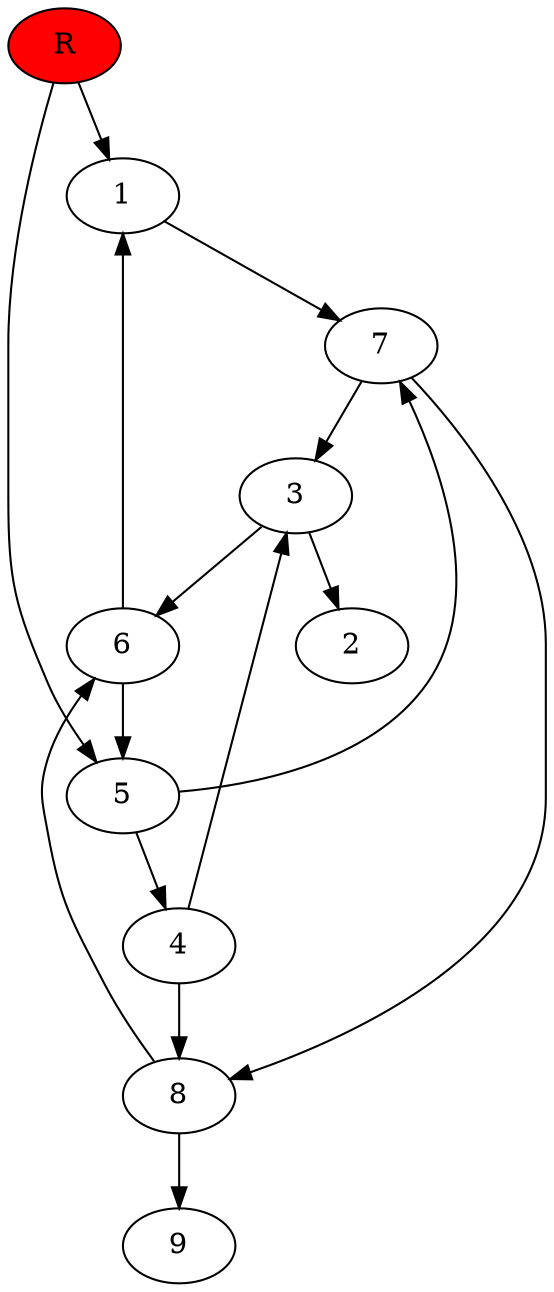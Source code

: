 digraph prb75887 {
	1
	2
	3
	4
	5
	6
	7
	8
	R [fillcolor="#ff0000" style=filled]
	1 -> 7
	3 -> 2
	3 -> 6
	4 -> 3
	4 -> 8
	5 -> 4
	5 -> 7
	6 -> 1
	6 -> 5
	7 -> 3
	7 -> 8
	8 -> 6
	8 -> 9
	R -> 1
	R -> 5
}
